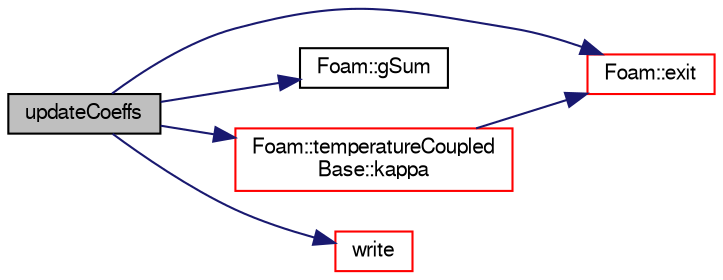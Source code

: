 digraph "updateCoeffs"
{
  bgcolor="transparent";
  edge [fontname="FreeSans",fontsize="10",labelfontname="FreeSans",labelfontsize="10"];
  node [fontname="FreeSans",fontsize="10",shape=record];
  rankdir="LR";
  Node234 [label="updateCoeffs",height=0.2,width=0.4,color="black", fillcolor="grey75", style="filled", fontcolor="black"];
  Node234 -> Node235 [color="midnightblue",fontsize="10",style="solid",fontname="FreeSans"];
  Node235 [label="Foam::exit",height=0.2,width=0.4,color="red",URL="$a21124.html#a06ca7250d8e89caf05243ec094843642"];
  Node234 -> Node282 [color="midnightblue",fontsize="10",style="solid",fontname="FreeSans"];
  Node282 [label="Foam::gSum",height=0.2,width=0.4,color="black",URL="$a21124.html#a11b1ebb4c53ad062332767d75ca96328"];
  Node234 -> Node283 [color="midnightblue",fontsize="10",style="solid",fontname="FreeSans"];
  Node283 [label="Foam::temperatureCoupled\lBase::kappa",height=0.2,width=0.4,color="red",URL="$a30786.html#adbad3ddac3d957ac2b2c8d2b91a93de6",tooltip="Given patch temperature calculate corresponding K field. "];
  Node283 -> Node235 [color="midnightblue",fontsize="10",style="solid",fontname="FreeSans"];
  Node234 -> Node421 [color="midnightblue",fontsize="10",style="solid",fontname="FreeSans"];
  Node421 [label="write",height=0.2,width=0.4,color="red",URL="$a30798.html#a293fdfec8bdfbd5c3913ab4c9f3454ff",tooltip="Write. "];
}
